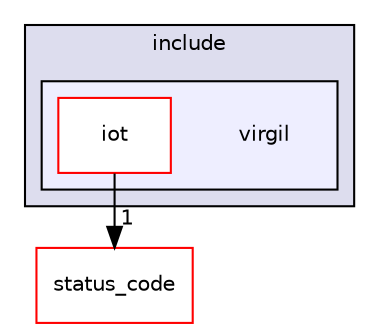 digraph "virgil" {
  compound=true
  node [ fontsize="10", fontname="Helvetica"];
  edge [ labelfontsize="10", labelfontname="Helvetica"];
  subgraph clusterdir_d6008a7b13d54fac0449d96505ae4f1f {
    graph [ bgcolor="#ddddee", pencolor="black", label="include" fontname="Helvetica", fontsize="10", URL="dir_d6008a7b13d54fac0449d96505ae4f1f.html"]
  subgraph clusterdir_fcd8ecb4892522f3424d3007ec7fb9da {
    graph [ bgcolor="#eeeeff", pencolor="black", label="" URL="dir_fcd8ecb4892522f3424d3007ec7fb9da.html"];
    dir_fcd8ecb4892522f3424d3007ec7fb9da [shape=plaintext label="virgil"];
    dir_cce8207278dc7c63d5f486292bc6c9e6 [shape=box label="iot" color="red" fillcolor="white" style="filled" URL="dir_cce8207278dc7c63d5f486292bc6c9e6.html"];
  }
  }
  dir_ce69f04d794f898617ad6ff7228c17b7 [shape=box label="status_code" fillcolor="white" style="filled" color="red" URL="dir_ce69f04d794f898617ad6ff7228c17b7.html"];
  dir_cce8207278dc7c63d5f486292bc6c9e6->dir_ce69f04d794f898617ad6ff7228c17b7 [headlabel="1", labeldistance=1.5 headhref="dir_000094_000086.html"];
}
